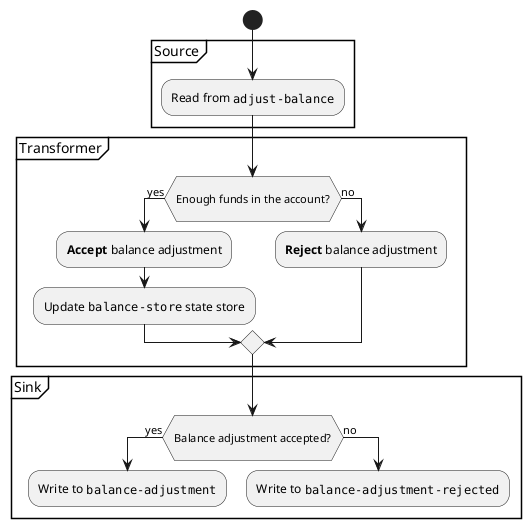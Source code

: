 @startuml
start
partition Source {
    :Read from ""adjust-balance"";
}
partition Transformer {
    if ( \nEnough funds in the account?\n ) then (yes)
        :**Accept** balance adjustment;
        :Update ""balance-store"" state store;
    else (no)
        :**Reject** balance adjustment;
    endif
}
partition Sink {
    if ( \nBalance adjustment accepted?\n ) then (yes)
        :Write to ""balance-adjustment"";
        detach
    else (no)
         :Write to ""balance-adjustment-rejected"";
         detach
    endif
}
@enduml